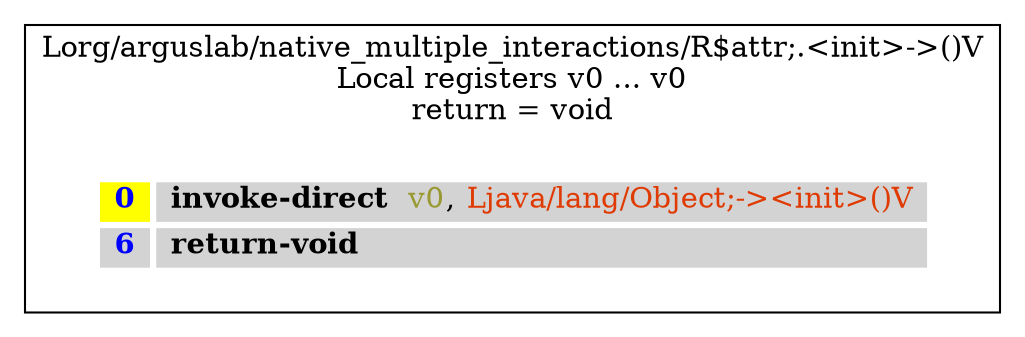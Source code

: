 digraph G {
	graph [bb="0,0,484,154",
		rankdir=TB
	];
	node [label="\N",
		shape=plaintext
	];
	subgraph cluster_dc2b5fd72f32f70dff127b8257df21a2 {
		graph [bb="8,8,476,146",
			label="Lorg/arguslab/native_multiple_interactions/R$attr;.<init>->()V\nLocal registers v0 ... v0\nreturn = void",
			lheight=0.62,
			lp="242,119.5",
			lwidth=6.28
		];
		struct_39aff77148479eb85d81695ab5644a44	[height=0.95833,
			label=<
<TABLE BORDER="0" CELLBORDER="0" CELLSPACING="3">
<TR><TD PORT="header"></TD></TR>
<TR><TD ALIGN="LEFT" BGCOLOR="yellow"> <FONT FACE="Times-Bold" color="blue">0</FONT> </TD><TD ALIGN="LEFT" BGCOLOR="lightgray"> <FONT FACE="Times-Bold" color="black">invoke-direct </FONT> <FONT color="#999933">v0</FONT>, <FONT color="#DF3A01">Ljava/lang/Object;-&gt;&lt;init&gt;()V</FONT> </TD></TR>
<TR><TD ALIGN="LEFT" BGCOLOR="lightgray"> <FONT FACE="Times-Bold" color="blue">6</FONT> </TD><TD ALIGN="LEFT" BGCOLOR="lightgray"> <FONT FACE="Times-Bold" color="black">return-void </FONT>  </TD></TR>
<TR><TD PORT="tail"></TD></TR>
</TABLE>>,
			pos="242,50.5",
			width=5.8194];
	}
}
